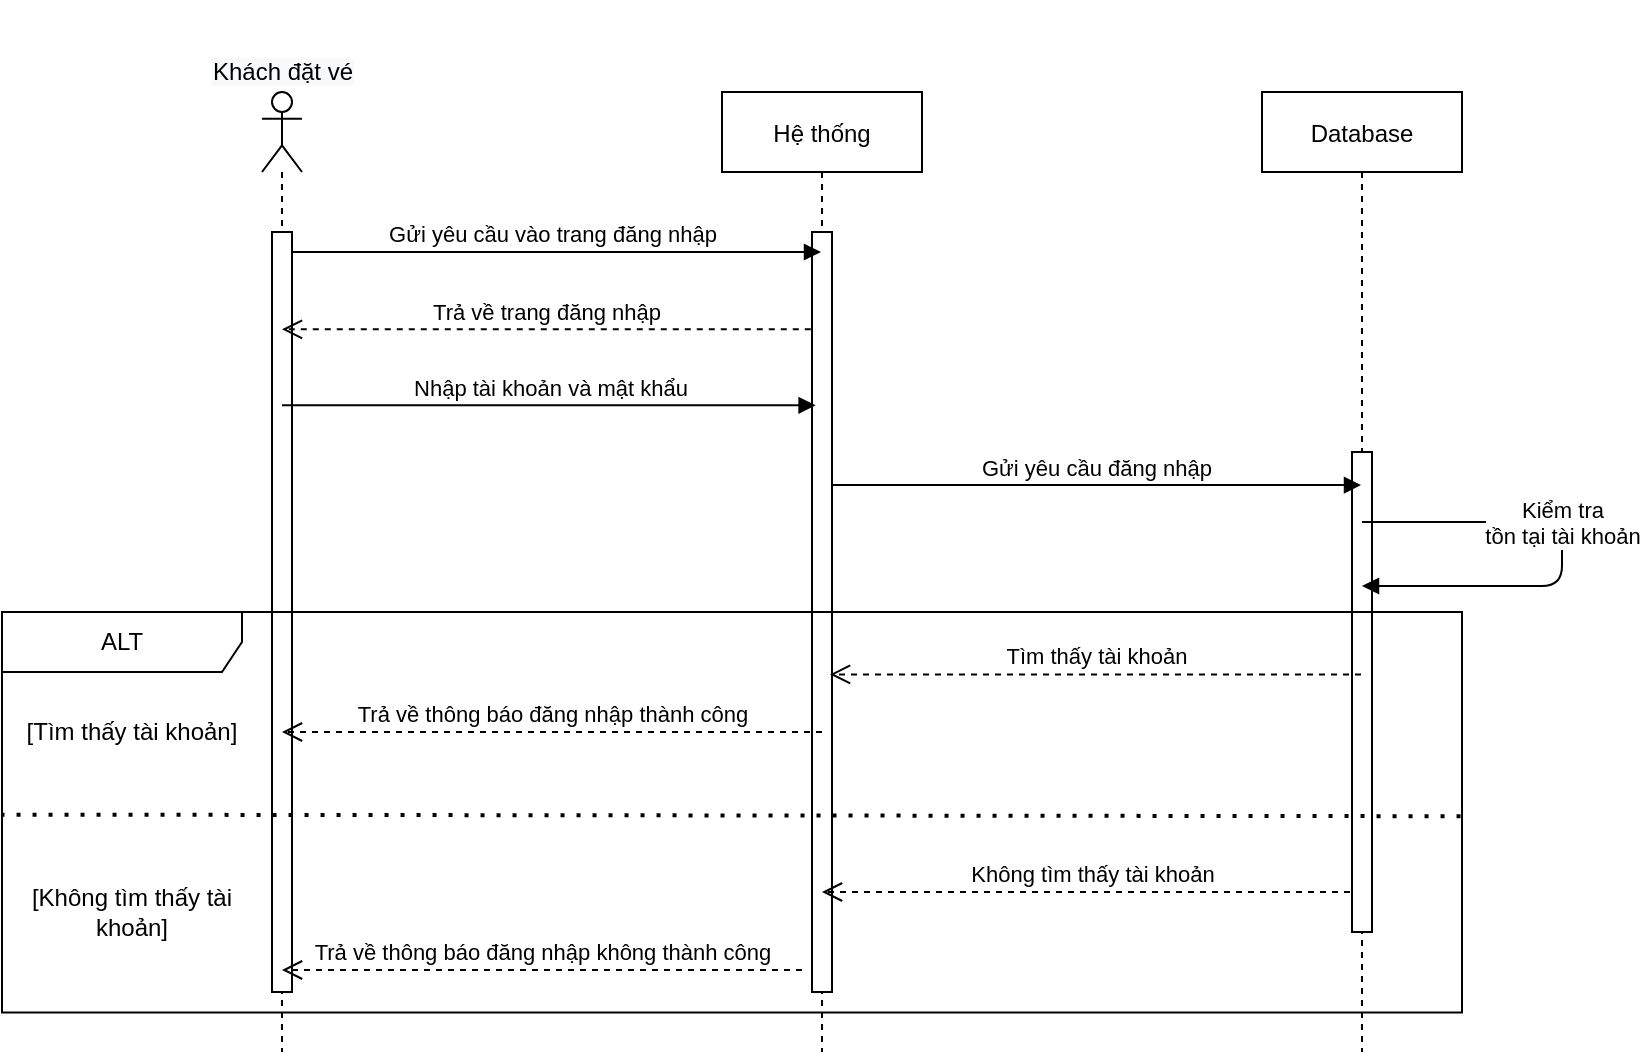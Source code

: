 <mxfile version="13.6.5">
    <diagram id="kgpKYQtTHZ0yAKxKKP6v" name="Page-1">
        <mxGraphModel dx="738" dy="489" grid="1" gridSize="10" guides="1" tooltips="1" connect="1" arrows="1" fold="1" page="1" pageScale="1" pageWidth="850" pageHeight="1100" math="0" shadow="0">
            <root>
                <mxCell id="0"/>
                <mxCell id="1" parent="0"/>
                <mxCell id="3nuBFxr9cyL0pnOWT2aG-1" value="Hệ thống" style="shape=umlLifeline;perimeter=lifelinePerimeter;container=1;collapsible=0;recursiveResize=0;rounded=0;shadow=0;strokeWidth=1;" parent="1" vertex="1">
                    <mxGeometry x="380" y="60" width="100" height="480" as="geometry"/>
                </mxCell>
                <mxCell id="v3YSz2yNl51jsyuj1RYN-47" value="" style="rounded=0;whiteSpace=wrap;html=1;shadow=0;glass=0;sketch=0;gradientColor=none;align=center;" parent="3nuBFxr9cyL0pnOWT2aG-1" vertex="1">
                    <mxGeometry x="45" y="70" width="10" height="380" as="geometry"/>
                </mxCell>
                <mxCell id="3nuBFxr9cyL0pnOWT2aG-5" value="Database" style="shape=umlLifeline;perimeter=lifelinePerimeter;container=1;collapsible=0;recursiveResize=0;rounded=0;shadow=0;strokeWidth=1;size=40;" parent="1" vertex="1">
                    <mxGeometry x="650" y="60" width="100" height="480" as="geometry"/>
                </mxCell>
                <mxCell id="v3YSz2yNl51jsyuj1RYN-42" value="Không tìm thấy tài khoản" style="html=1;verticalAlign=bottom;endArrow=open;dashed=1;endSize=8;" parent="3nuBFxr9cyL0pnOWT2aG-5" edge="1">
                    <mxGeometry relative="1" as="geometry">
                        <mxPoint x="50" y="400" as="sourcePoint"/>
                        <mxPoint x="-220" y="400" as="targetPoint"/>
                    </mxGeometry>
                </mxCell>
                <mxCell id="v3YSz2yNl51jsyuj1RYN-48" value="" style="rounded=0;whiteSpace=wrap;html=1;shadow=0;glass=0;sketch=0;gradientColor=none;align=center;" parent="3nuBFxr9cyL0pnOWT2aG-5" vertex="1">
                    <mxGeometry x="45" y="180" width="10" height="240" as="geometry"/>
                </mxCell>
                <mxCell id="v3YSz2yNl51jsyuj1RYN-7" value="&#10;&#10;&lt;span style=&quot;color: rgb(0, 0, 0); font-family: helvetica; font-size: 12px; font-style: normal; font-weight: 400; letter-spacing: normal; text-align: center; text-indent: 0px; text-transform: none; word-spacing: 0px; background-color: rgb(248, 249, 250); display: inline; float: none;&quot;&gt;Khách đặt vé&lt;/span&gt;&#10;&#10;" style="text;html=1;strokeColor=none;fillColor=none;align=center;verticalAlign=middle;whiteSpace=wrap;rounded=0;" parent="1" vertex="1">
                    <mxGeometry x="122.5" y="40" width="75" height="20" as="geometry"/>
                </mxCell>
                <mxCell id="v3YSz2yNl51jsyuj1RYN-9" value="" style="shape=umlLifeline;participant=umlActor;perimeter=lifelinePerimeter;whiteSpace=wrap;html=1;container=1;collapsible=0;recursiveResize=0;verticalAlign=top;spacingTop=36;outlineConnect=0;rounded=0;glass=0;sketch=0;shadow=0;" parent="1" vertex="1">
                    <mxGeometry x="150" y="60" width="20" height="480" as="geometry"/>
                </mxCell>
                <mxCell id="v3YSz2yNl51jsyuj1RYN-24" value="Gửi yêu cầu vào trang đăng nhập" style="html=1;verticalAlign=bottom;endArrow=block;" parent="v3YSz2yNl51jsyuj1RYN-9" target="3nuBFxr9cyL0pnOWT2aG-1" edge="1">
                    <mxGeometry width="80" relative="1" as="geometry">
                        <mxPoint x="10" y="80" as="sourcePoint"/>
                        <mxPoint x="260" y="80" as="targetPoint"/>
                    </mxGeometry>
                </mxCell>
                <mxCell id="v3YSz2yNl51jsyuj1RYN-46" value="" style="rounded=0;whiteSpace=wrap;html=1;shadow=0;glass=0;sketch=0;gradientColor=none;align=center;" parent="v3YSz2yNl51jsyuj1RYN-9" vertex="1">
                    <mxGeometry x="5" y="70" width="10" height="380" as="geometry"/>
                </mxCell>
                <mxCell id="v3YSz2yNl51jsyuj1RYN-13" value="Nhập tài khoản và mật khẩu" style="html=1;verticalAlign=bottom;endArrow=block;entryX=0.18;entryY=0.228;entryDx=0;entryDy=0;entryPerimeter=0;" parent="1" source="v3YSz2yNl51jsyuj1RYN-9" target="v3YSz2yNl51jsyuj1RYN-47" edge="1">
                    <mxGeometry width="80" relative="1" as="geometry">
                        <mxPoint x="180" y="220" as="sourcePoint"/>
                        <mxPoint x="410" y="220" as="targetPoint"/>
                    </mxGeometry>
                </mxCell>
                <mxCell id="v3YSz2yNl51jsyuj1RYN-15" value="Trả về trang đăng nhập" style="html=1;verticalAlign=bottom;endArrow=open;dashed=1;endSize=8;exitX=-0.06;exitY=0.128;exitDx=0;exitDy=0;exitPerimeter=0;" parent="1" source="v3YSz2yNl51jsyuj1RYN-47" target="v3YSz2yNl51jsyuj1RYN-9" edge="1">
                    <mxGeometry relative="1" as="geometry">
                        <mxPoint x="410" y="179" as="sourcePoint"/>
                        <mxPoint x="350" y="180" as="targetPoint"/>
                    </mxGeometry>
                </mxCell>
                <mxCell id="v3YSz2yNl51jsyuj1RYN-16" value="Gửi yêu cầu đăng nhập" style="html=1;verticalAlign=bottom;endArrow=block;exitX=0.98;exitY=0.333;exitDx=0;exitDy=0;exitPerimeter=0;" parent="1" source="v3YSz2yNl51jsyuj1RYN-47" target="3nuBFxr9cyL0pnOWT2aG-5" edge="1">
                    <mxGeometry width="80" relative="1" as="geometry">
                        <mxPoint x="450" y="259" as="sourcePoint"/>
                        <mxPoint x="681" y="240.0" as="targetPoint"/>
                    </mxGeometry>
                </mxCell>
                <mxCell id="v3YSz2yNl51jsyuj1RYN-19" value="Tìm thấy tài khoản" style="html=1;verticalAlign=bottom;endArrow=open;dashed=1;endSize=8;entryX=0.9;entryY=0.54;entryDx=0;entryDy=0;entryPerimeter=0;" parent="1" edge="1">
                    <mxGeometry relative="1" as="geometry">
                        <mxPoint x="699.5" y="351.2" as="sourcePoint"/>
                        <mxPoint x="434" y="351.2" as="targetPoint"/>
                    </mxGeometry>
                </mxCell>
                <mxCell id="v3YSz2yNl51jsyuj1RYN-25" value="Trả về thông báo đăng nhập thành công" style="html=1;verticalAlign=bottom;endArrow=open;dashed=1;endSize=8;" parent="1" edge="1">
                    <mxGeometry relative="1" as="geometry">
                        <mxPoint x="430" y="380" as="sourcePoint"/>
                        <mxPoint x="160" y="380" as="targetPoint"/>
                    </mxGeometry>
                </mxCell>
                <mxCell id="v3YSz2yNl51jsyuj1RYN-34" value="" style="endArrow=none;dashed=1;html=1;dashPattern=1 3;strokeWidth=2;exitX=0.999;exitY=0.51;exitDx=0;exitDy=0;exitPerimeter=0;entryX=0;entryY=0.506;entryDx=0;entryDy=0;entryPerimeter=0;" parent="1" source="v3YSz2yNl51jsyuj1RYN-26" target="v3YSz2yNl51jsyuj1RYN-26" edge="1">
                    <mxGeometry width="50" height="50" relative="1" as="geometry">
                        <mxPoint x="140" y="490" as="sourcePoint"/>
                        <mxPoint x="190" y="440" as="targetPoint"/>
                    </mxGeometry>
                </mxCell>
                <mxCell id="v3YSz2yNl51jsyuj1RYN-38" value="Trả về thông báo đăng nhập không thành công" style="html=1;verticalAlign=bottom;endArrow=open;dashed=1;endSize=8;" parent="1" edge="1">
                    <mxGeometry relative="1" as="geometry">
                        <mxPoint x="420" y="499" as="sourcePoint"/>
                        <mxPoint x="160" y="499" as="targetPoint"/>
                    </mxGeometry>
                </mxCell>
                <mxCell id="v3YSz2yNl51jsyuj1RYN-18" value="Kiểm tra &lt;br&gt;tồn tại tài khoản" style="html=1;verticalAlign=bottom;endArrow=block;" parent="1" source="3nuBFxr9cyL0pnOWT2aG-5" target="3nuBFxr9cyL0pnOWT2aG-5" edge="1">
                    <mxGeometry width="80" relative="1" as="geometry">
                        <mxPoint x="720" y="275" as="sourcePoint"/>
                        <mxPoint x="720" y="307" as="targetPoint"/>
                        <Array as="points">
                            <mxPoint x="800" y="275"/>
                            <mxPoint x="800" y="307"/>
                        </Array>
                    </mxGeometry>
                </mxCell>
                <mxCell id="2" value="&lt;span&gt;[Tìm thấy tài khoản]&lt;/span&gt;" style="text;html=1;strokeColor=none;fillColor=none;align=center;verticalAlign=middle;whiteSpace=wrap;rounded=0;" vertex="1" parent="1">
                    <mxGeometry x="30" y="370" width="110" height="20" as="geometry"/>
                </mxCell>
                <mxCell id="3" value="&lt;span&gt;[Không tìm thấy tài khoản]&lt;/span&gt;" style="text;html=1;strokeColor=none;fillColor=none;align=center;verticalAlign=middle;whiteSpace=wrap;rounded=0;" vertex="1" parent="1">
                    <mxGeometry x="30" y="460" width="110" height="20" as="geometry"/>
                </mxCell>
                <mxCell id="v3YSz2yNl51jsyuj1RYN-26" value="ALT" style="shape=umlFrame;whiteSpace=wrap;html=1;width=120;height=30;swimlaneFillColor=none;" parent="1" vertex="1">
                    <mxGeometry x="20" y="320" width="730" height="200.23" as="geometry"/>
                </mxCell>
            </root>
        </mxGraphModel>
    </diagram>
</mxfile>